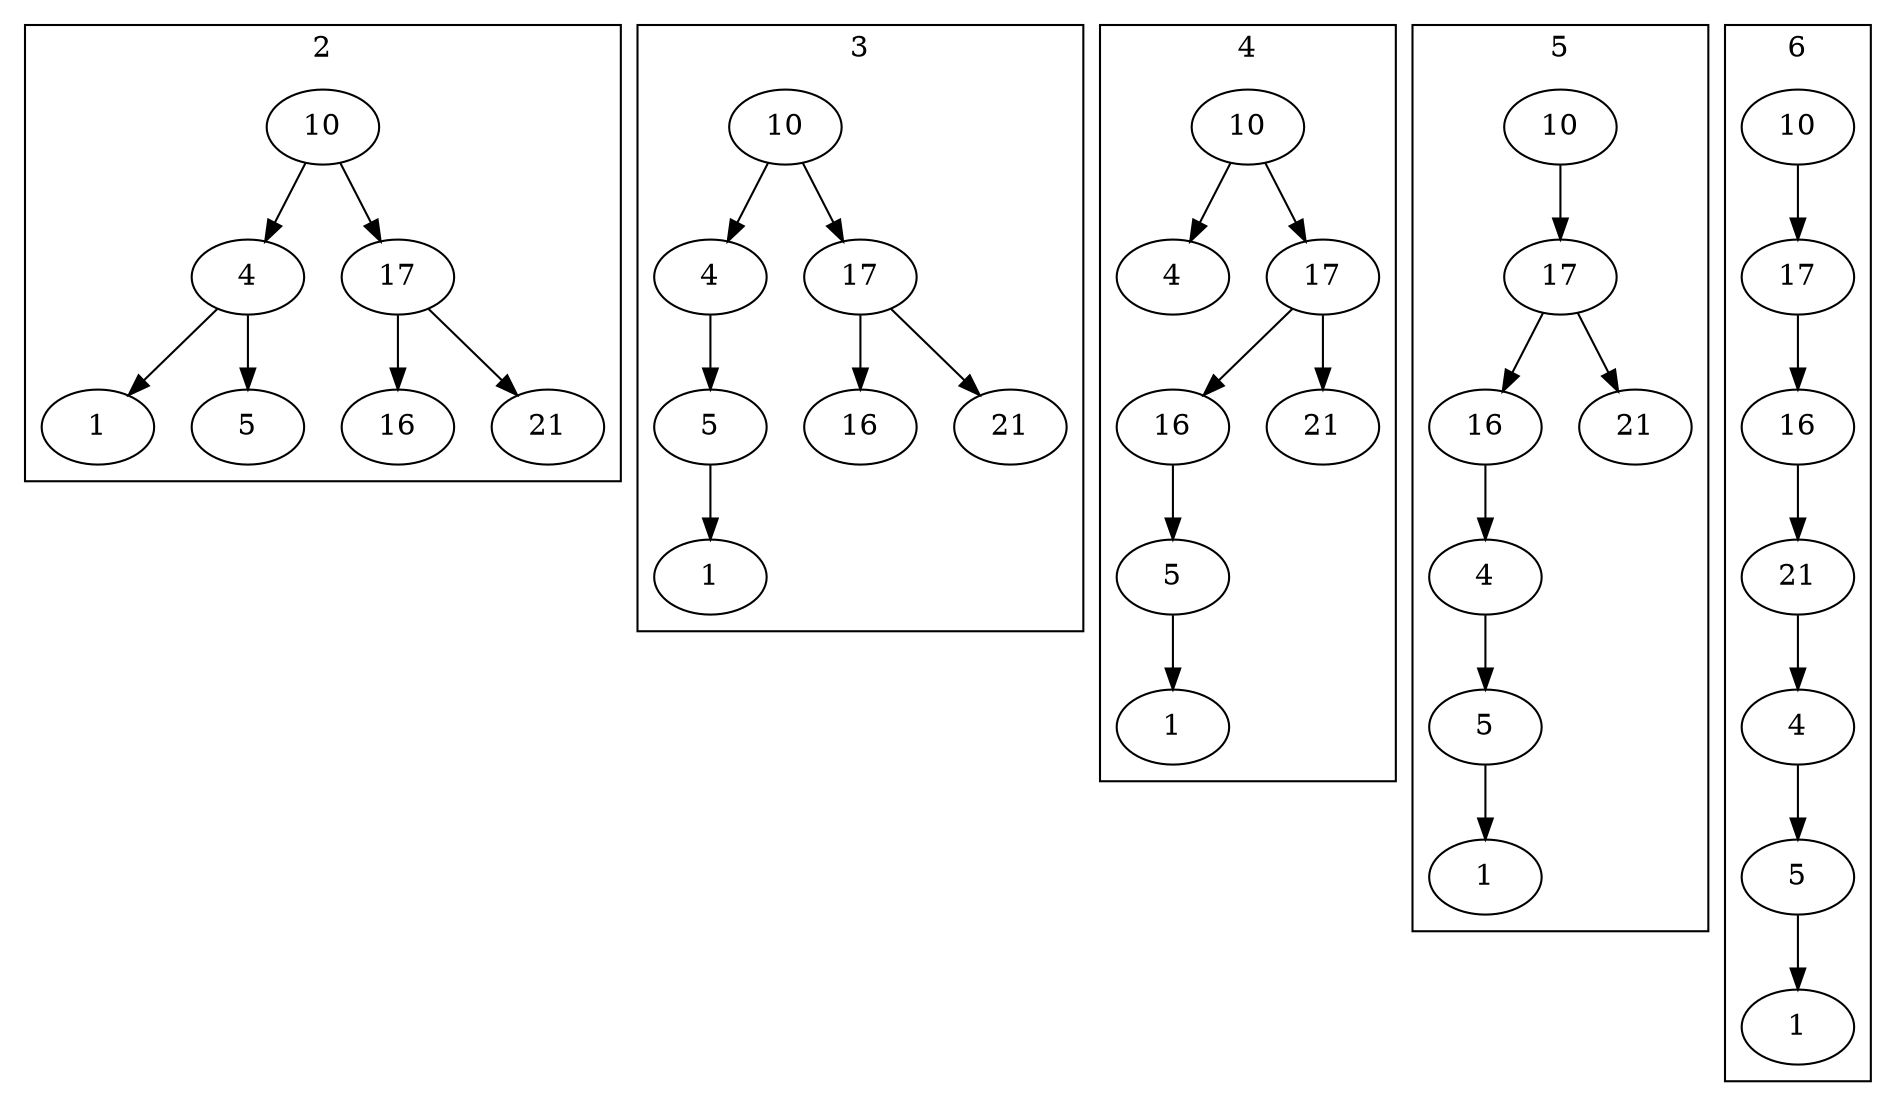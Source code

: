 digraph G {
        subgraph cluster_2 {
                label=2
                a1 [label="1"]
                a4 [label="4"]
                a5 [label="5"]
                a10 [label="10"]
                a16 [label="16"]
                a17 [label="17"]
                a21 [label="21"]
                a10 -> a4 -> a5
                a4 -> a1
                a10 -> a17 -> a21
                a17 -> a16
        }
        subgraph cluster_3 {
                label=3
                b1 [label="1"]
                b4 [label="4"]
                b5 [label="5"]
                b10 [label="10"]
                b16 [label="16"]
                b17 [label="17"]
                b21 [label="21"]
                b10 -> b4 -> b5 -> b1
                b10 -> b17 -> b21
                b17 -> b16
        }
        subgraph cluster_4 {
                label=4
                c1 [label="1"]
                c4 [label="4"]
                c5 [label="5"]
                c10 [label="10"]
                c16 [label="16"]
                c17 [label="17"]
                c21 [label="21"]
                c10 -> c4
                c10 -> c17 -> c16 -> c5 -> c1
                c17 -> c21
        }
        subgraph cluster_5 {
                label=5
                d1 [label="1"]
                d4 [label="4"]
                d5 [label="5"]
                d10 [label="10"]
                d16 [label="16"]
                d17 [label="17"]
                d21 [label="21"]
                d10 -> d17 -> d16 -> d4 -> d5 -> d1
                d17 -> d21
        }
        subgraph cluster_6 {
                label=6
                e1 [label="1"]
                e4 [label="4"]
                e5 [label="5"]
                e10 [label="10"]
                e16 [label="16"]
                e17 [label="17"]
                e21 [label="21"]
                e10 -> e17 -> e16 -> e21 -> e4 -> e5 -> e1
        }
}
